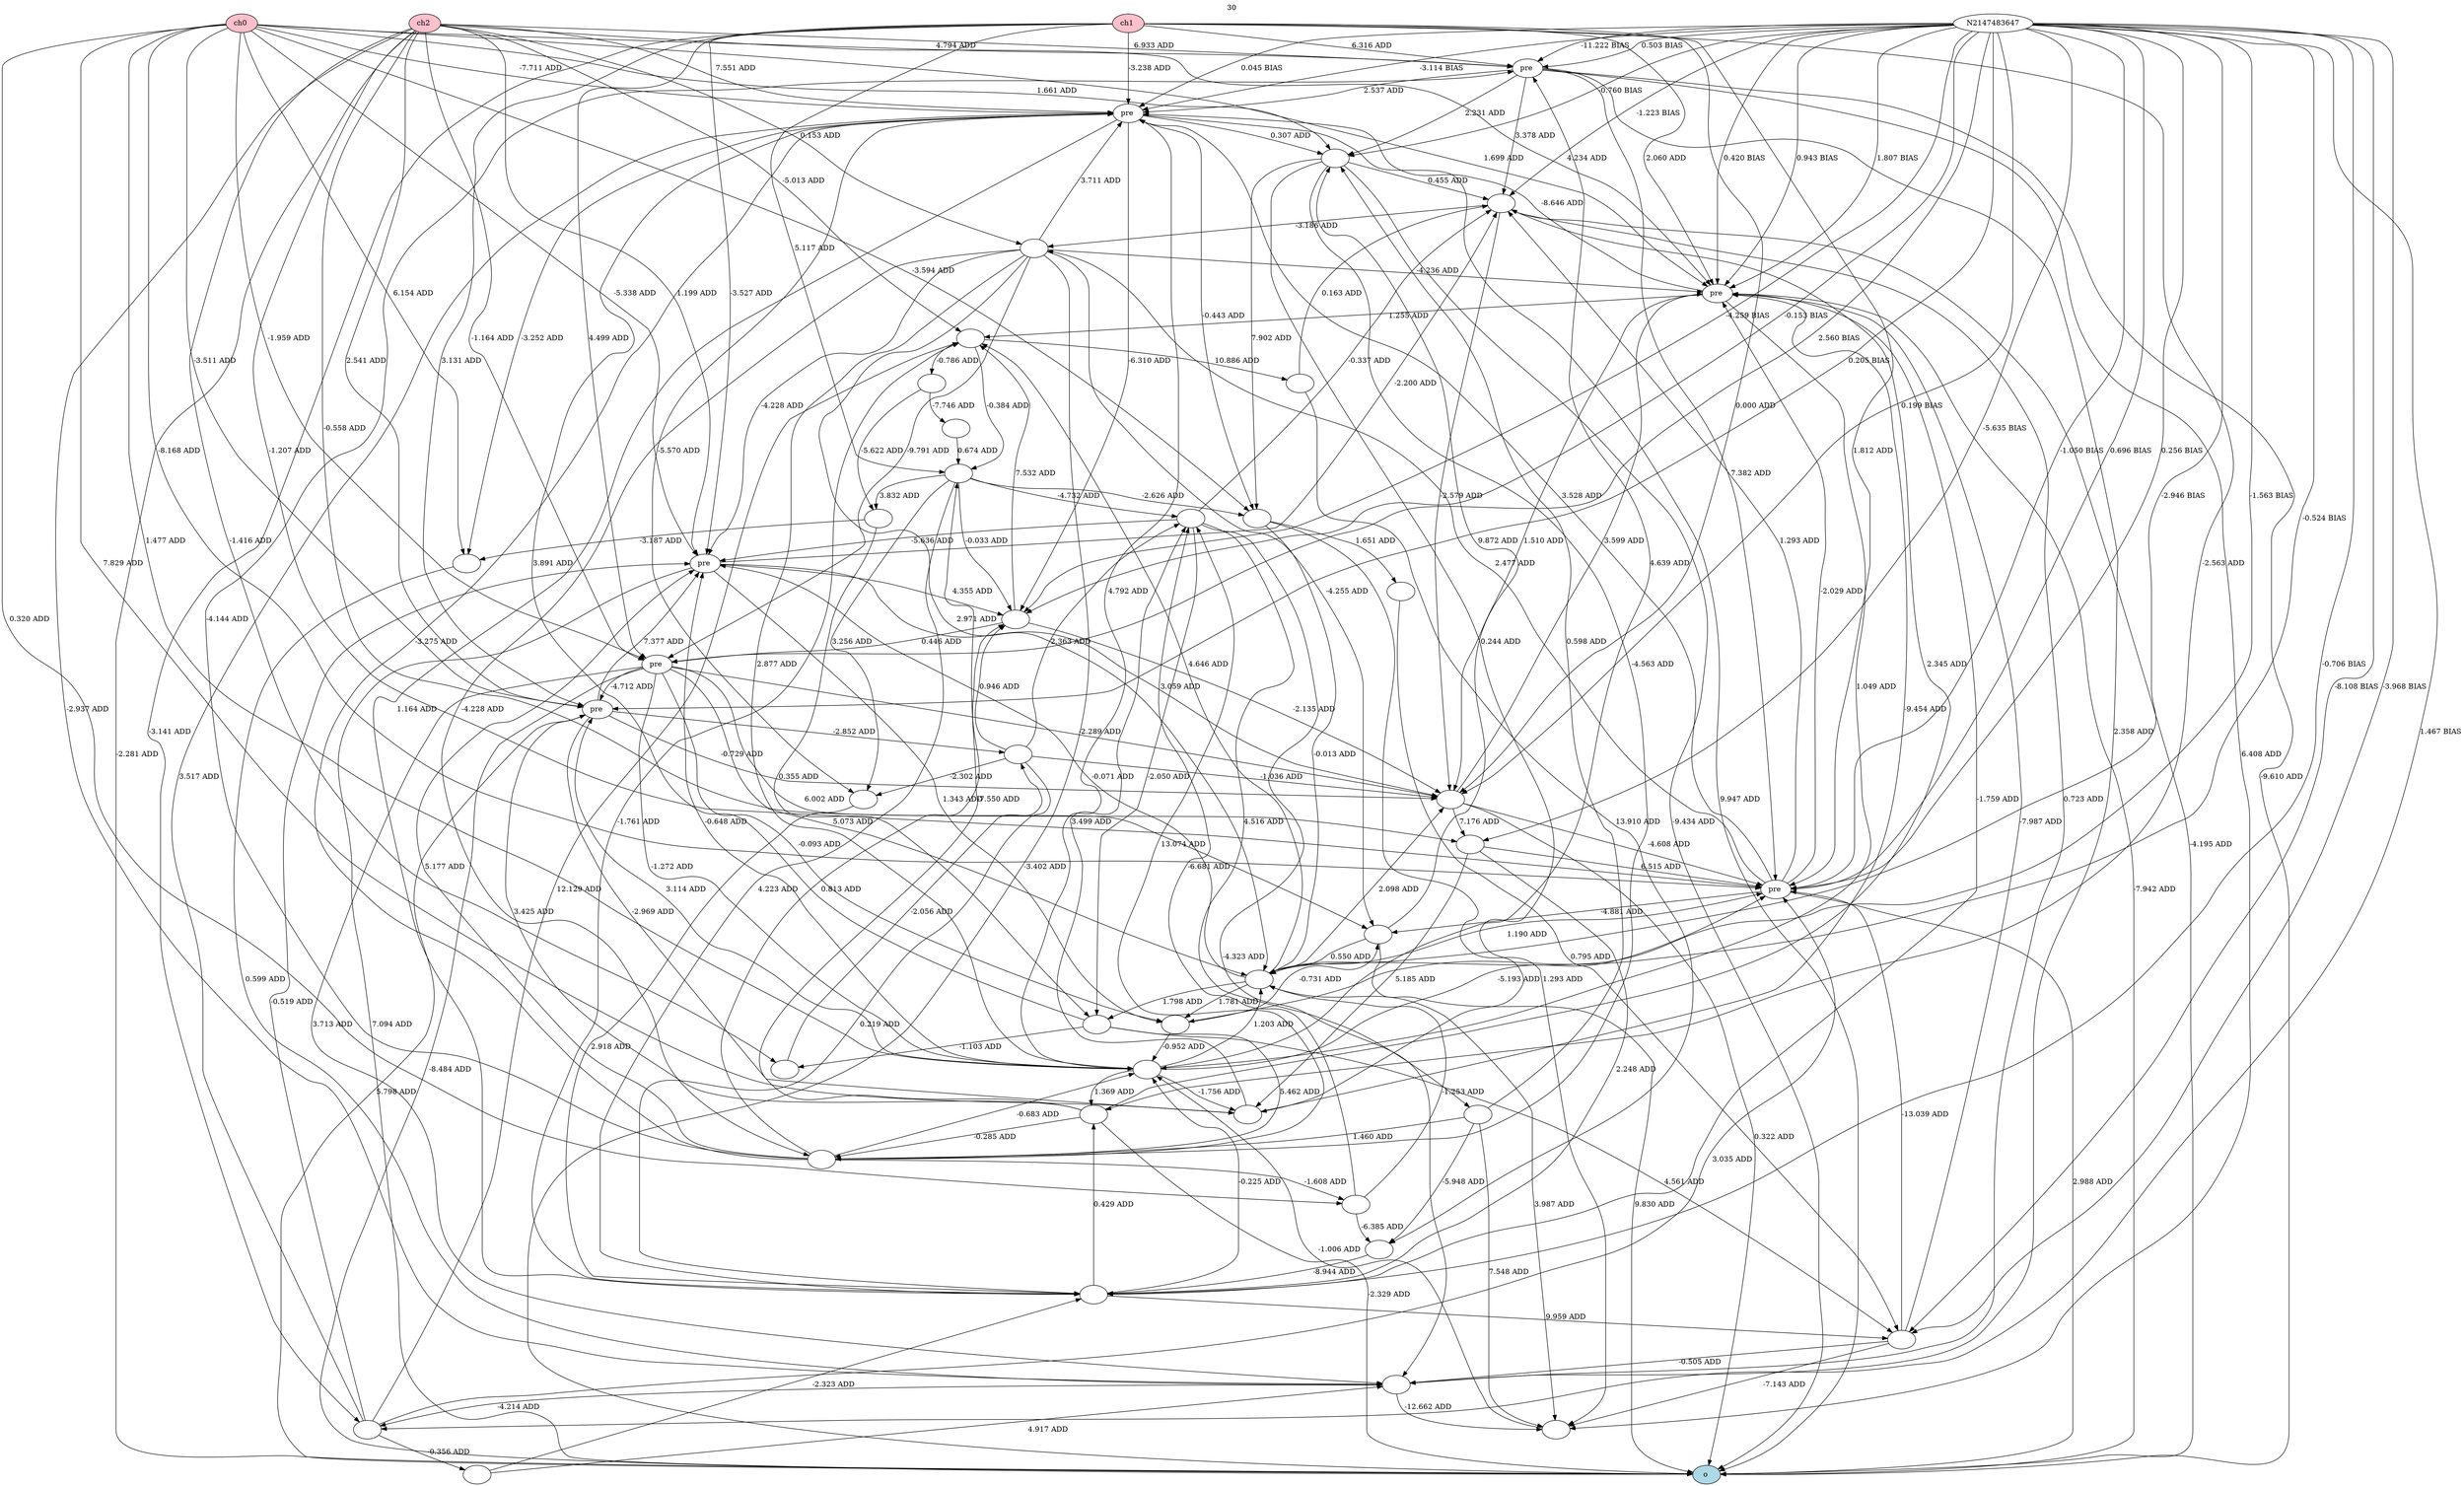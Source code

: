 digraph g {
graph [overlap="false"];
N251372 -> N251365 [label="4.794 ADD"];
N251372 -> N251366 [label="1.699 ADD"];
N251372 -> N251369 [label="-1.959 ADD"];
N251372 -> N251371 [label="-3.511 ADD"];
N251372 -> N251368 [label="-7.711 ADD"];
N251372 -> N251370 [label="-5.338 ADD"];
N251372 -> N251367 [label="-8.168 ADD"];
N251373 -> N251365 [label="6.933 ADD"];
N251373 -> N251366 [label="4.234 ADD"];
N251373 -> N251369 [label="-1.164 ADD"];
N251373 -> N251371 [label="2.541 ADD"];
N251373 -> N251368 [label="7.551 ADD"];
N251373 -> N251370 [label="1.199 ADD"];
N251373 -> N251367 [label="-1.207 ADD"];
N251374 -> N251365 [label="6.316 ADD"];
N251374 -> N251366 [label="2.060 ADD"];
N251374 -> N251369 [label="4.499 ADD"];
N251374 -> N251371 [label="3.131 ADD"];
N251374 -> N251368 [label="-3.238 ADD"];
N251374 -> N251370 [label="-3.527 ADD"];
N251374 -> N251367 [label="1.812 ADD"];
N251365 -> N251375 [label="-9.610 ADD"];
N251366 -> N251375 [label="-7.942 ADD"];
N251369 -> N251375 [label="-8.484 ADD"];
N251371 -> N251375 [label="5.798 ADD"];
N251368 -> N251375 [label="9.947 ADD"];
N251370 -> N251375 [label="7.094 ADD"];
N251367 -> N251375 [label="2.988 ADD"];
N251373 -> N251733 [label="0.153 ADD"];
N251733 -> N251369 [label="-9.791 ADD"];
N2147483647 -> N251368 [label="0.045 BIAS"];
N2147483647 -> N251367 [label="0.696 BIAS"];
N251371 -> N251370 [label="7.377 ADD"];
N251369 -> N257489 [label="-1.272 ADD"];
N257489 -> N251367 [label="-5.193 ADD"];
N251365 -> N251368 [label="2.537 ADD"];
N257489 -> N251371 [label="3.114 ADD"];
N251733 -> N251375 [label="-3.402 ADD"];
N251733 -> N251368 [label="3.711 ADD"];
N257489 -> N251368 [label="4.792 ADD"];
N2147483647 -> N251367 [label="0.256 BIAS"];
N251367 -> N251368 [label="3.528 ADD"];
N2147483647 -> N251366 [label="0.420 BIAS"];
N251733 -> N251370 [label="-4.228 ADD"];
N251365 -> N262876 [label="3.378 ADD"];
N262876 -> N251733 [label="-3.186 ADD"];
N251372 -> N257489 [label="1.477 ADD"];
N2147483647 -> N251369 [label="2.560 BIAS"];
N251367 -> N262876 [label="1.293 ADD"];
N251365 -> N263461 [label="2.231 ADD"];
N263461 -> N251375 [label="-9.434 ADD"];
N251733 -> N257489 [label="2.877 ADD"];
N251372 -> N263461 [label="1.661 ADD"];
N251367 -> N251366 [label="-2.029 ADD"];
N251373 -> N251375 [label="-2.281 ADD"];
N251370 -> N262876 [label="-2.200 ADD"];
N2147483647 -> N263461 [label="-0.760 BIAS"];
N251365 -> N251367 [label="7.382 ADD"];
N257489 -> N251365 [label="4.639 ADD"];
N251366 -> N274536 [label="1.510 ADD"];
N274536 -> N251366 [label="3.599 ADD"];
N257489 -> N274537 [label="1.203 ADD"];
N274537 -> N274536 [label="2.098 ADD"];
N257489 -> N275927 [label="-1.756 ADD"];
N275927 -> N251366 [label="-9.454 ADD"];
N251366 -> N251368 [label="-8.646 ADD"];
N2147483647 -> N251365 [label="-11.222 BIAS"];
N251374 -> N283268 [label="-2.563 ADD"];
N283268 -> N251371 [label="3.425 ADD"];
N283268 -> N262876 [label="2.345 ADD"];
N262876 -> N251375 [label="-4.195 ADD"];
N2147483647 -> N251367 [label="-1.050 BIAS"];
N251372 -> N275927 [label="7.829 ADD"];
N263461 -> N285281 [label="-4.563 ADD"];
N285281 -> N251365 [label="-4.144 ADD"];
N274537 -> N286215 [label="1.798 ADD"];
N286215 -> N285281 [label="5.462 ADD"];
N251369 -> N251371 [label="-4.712 ADD"];
N2147483647 -> N262876 [label="-1.223 BIAS"];
N2147483647 -> N274536 [label="0.199 BIAS"];
N262876 -> N274536 [label="-2.579 ADD"];
N285281 -> N257489 [label="-0.683 ADD"];
N286215 -> N251368 [label="3.891 ADD"];
N251733 -> N274537 [label="2.971 ADD"];
N251369 -> N274537 [label="5.073 ADD"];
N251374 -> N294664 [label="-3.141 ADD"];
N294664 -> N251367 [label="3.035 ADD"];
N251371 -> N275927 [label="-2.969 ADD"];
N251367 -> N251733 [label="2.477 ADD"];
N251369 -> N297882 [label="6.002 ADD"];
N297882 -> N251375 [label="9.830 ADD"];
N2147483647 -> N251371 [label="0.205 BIAS"];
N297882 -> N263461 [label="9.872 ADD"];
N294664 -> N251368 [label="3.517 ADD"];
N2147483647 -> N251366 [label="0.943 BIAS"];
N251733 -> N297882 [label="-4.255 ADD"];
N251374 -> N274536 [label="0.000 ADD"];
N2147483647 -> N274537 [label="-1.563 BIAS"];
N2147483647 -> N294664 [label="1.467 BIAS"];
N251733 -> N285281 [label="-4.228 ADD"];
N275927 -> N308046 [label="3.499 ADD"];
N308046 -> N286215 [label="-2.050 ADD"];
N283268 -> N251375 [label="-2.329 ADD"];
N274537 -> N251367 [label="1.190 ADD"];
N297882 -> N274537 [label="0.550 ADD"];
N251369 -> N317290 [label="3.713 ADD"];
N317290 -> N294664 [label="-4.214 ADD"];
N274537 -> N251370 [label="-0.071 ADD"];
N262876 -> N317290 [label="0.723 ADD"];
N308046 -> N262876 [label="-0.337 ADD"];
N283268 -> N320906 [label="-7.550 ADD"];
N320906 -> N308046 [label="-4.732 ADD"];
N2147483647 -> N251366 [label="1.807 BIAS"];
N251371 -> N329411 [label="-2.852 ADD"];
N329411 -> N308046 [label="2.363 ADD"];
N257489 -> N283268 [label="1.369 ADD"];
N2147483647 -> N274537 [label="-2.946 BIAS"];
N294664 -> N251370 [label="-0.519 ADD"];
N285281 -> N251370 [label="5.177 ADD"];
N283268 -> N285281 [label="-0.285 ADD"];
N317290 -> N332916 [label="-12.662 ADD"];
N332916 -> N257489 [label="-1.006 ADD"];
N308046 -> N317290 [label="-4.323 ADD"];
N329411 -> N333961 [label="0.219 ADD"];
N333961 -> N257489 [label="-0.225 ADD"];
N320906 -> N335676 [label="-2.626 ADD"];
N335676 -> N274537 [label="-0.013 ADD"];
N251365 -> N317290 [label="2.358 ADD"];
N285281 -> N335677 [label="-1.608 ADD"];
N335677 -> N308046 [label="-6.681 ADD"];
N251372 -> N335677 [label="0.320 ADD"];
N263461 -> N262876 [label="0.455 ADD"];
N274537 -> N338511 [label="1.781 ADD"];
N338511 -> N257489 [label="-0.952 ADD"];
N308046 -> N251370 [label="-5.636 ADD"];
N257489 -> N251370 [label="-0.648 ADD"];
N338511 -> N297882 [label="-0.731 ADD"];
N251368 -> N333961 [label="1.164 ADD"];
N251365 -> N332916 [label="6.408 ADD"];
N286215 -> N344613 [label="4.561 ADD"];
N344613 -> N251367 [label="-13.039 ADD"];
N329411 -> N347216 [label="0.946 ADD"];
N347216 -> N251369 [label="0.446 ADD"];
N251367 -> N297882 [label="-4.881 ADD"];
N335677 -> N274537 [label="-1.253 ADD"];
N251371 -> N274536 [label="-0.729 ADD"];
N251372 -> N335676 [label="-3.594 ADD"];
N251368 -> N347216 [label="-6.310 ADD"];
N320906 -> N333961 [label="4.223 ADD"];
N2147483647 -> N344613 [label="-3.968 BIAS"];
N263461 -> N335676 [label="7.902 ADD"];
N251374 -> N320906 [label="5.117 ADD"];
N251373 -> N362512 [label="-0.558 ADD"];
N362512 -> N251367 [label="6.515 ADD"];
N274536 -> N362512 [label="7.176 ADD"];
N2147483647 -> N333961 [label="-0.706 BIAS"];
N251368 -> N367033 [label="-3.252 ADD"];
N367033 -> N317290 [label="0.599 ADD"];
N2147483647 -> N362512 [label="-5.635 BIAS"];
N263461 -> N275927 [label="0.244 ADD"];
N344613 -> N251366 [label="-7.987 ADD"];
N362512 -> N333961 [label="2.248 ADD"];
N333961 -> N344613 [label="9.959 ADD"];
N294664 -> N376553 [label="-0.356 ADD"];
N376553 -> N333961 [label="-2.323 ADD"];
N251368 -> N263461 [label="0.307 ADD"];
N344613 -> N317290 [label="-0.505 ADD"];
N251373 -> N317290 [label="-2.937 ADD"];
N274536 -> N251367 [label="-4.608 ADD"];
N2147483647 -> N347216 [label="-0.153 BIAS"];
N376553 -> N317290 [label="4.917 ADD"];
N333961 -> N251366 [label="-1.759 ADD"];
N308046 -> N386455 [label="4.516 ADD"];
N386455 -> N285281 [label="1.460 ADD"];
N335676 -> N332916 [label="1.293 ADD"];
N2147483647 -> N338511 [label="-0.524 BIAS"];
N285281 -> N251368 [label="-3.275 ADD"];
N344613 -> N332916 [label="-7.143 ADD"];
N333961 -> N283268 [label="0.429 ADD"];
N335677 -> N398428 [label="-6.385 ADD"];
N398428 -> N333961 [label="-8.944 ADD"];
N251368 -> N398429 [label="-5.570 ADD"];
N398429 -> N333961 [label="2.918 ADD"];
N333961 -> N400552 [label="-1.761 ADD"];
N400552 -> N320906 [label="-0.384 ADD"];
N386455 -> N398428 [label="-5.948 ADD"];
N251366 -> N257489 [label="1.049 ADD"];
N347216 -> N400552 [label="7.532 ADD"];
N294664 -> N400552 [label="12.129 ADD"];
N2147483647 -> N347216 [label="-4.259 BIAS"];
N251370 -> N347216 [label="4.355 ADD"];
N329411 -> N398429 [label="-2.302 ADD"];
N251373 -> N400552 [label="-5.013 ADD"];
N251370 -> N338511 [label="1.343 ADD"];
N386455 -> N263461 [label="0.598 ADD"];
N320906 -> N347216 [label="-0.033 ADD"];
N2147483647 -> N251368 [label="-3.114 BIAS"];
N285281 -> N347216 [label="0.813 ADD"];
N320906 -> N422512 [label="3.832 ADD"];
N422512 -> N367033 [label="-3.187 ADD"];
N251368 -> N335676 [label="-0.443 ADD"];
N251369 -> N274536 [label="-2.289 ADD"];
N274537 -> N332916 [label="3.987 ADD"];
N251373 -> N431293 [label="-1.416 ADD"];
N431293 -> N329411 [label="-2.056 ADD"];
N251370 -> N274536 [label="3.059 ADD"];
N251733 -> N251366 [label="-4.236 ADD"];
N251369 -> N338511 [label="-0.093 ADD"];
N274537 -> N400552 [label="4.646 ADD"];
N400552 -> N483618 [label="-0.786 ADD"];
N483618 -> N422512 [label="-5.622 ADD"];
N329411 -> N274536 [label="-1.036 ADD"];
N2147483647 -> N251365 [label="0.503 BIAS"];
N400552 -> N485433 [label="10.886 ADD"];
N485433 -> N398428 [label="13.910 ADD"];
N485433 -> N262876 [label="0.163 ADD"];
N483618 -> N485434 [label="-7.746 ADD"];
N485434 -> N320906 [label="0.674 ADD"];
N2147483647 -> N344613 [label="-8.108 BIAS"];
N286215 -> N431293 [label="-1.103 ADD"];
N251366 -> N400552 [label="1.255 ADD"];
N335676 -> N489341 [label="1.651 ADD"];
N489341 -> N344613 [label="0.795 ADD"];
N320906 -> N398429 [label="3.256 ADD"];
N422512 -> N286215 [label="0.355 ADD"];
N347216 -> N274536 [label="-2.135 ADD"];
N285281 -> N308046 [label="13.074 ADD"];
N251372 -> N367033 [label="6.154 ADD"];
N362512 -> N275927 [label="5.185 ADD"];
N274536 -> N251375 [label="0.322 ADD"];
N386455 -> N332916 [label="7.548 ADD"];
N251365 [label="pre ",fillcolor="white",style="filled"];
N251366 [label="pre ",fillcolor="white",style="filled"];
N251367 [label="pre ",fillcolor="white",style="filled"];
N251368 [label="pre ",fillcolor="white",style="filled"];
N251369 [label="pre ",fillcolor="white",style="filled"];
N251370 [label="pre ",fillcolor="white",style="filled"];
N251371 [label="pre ",fillcolor="white",style="filled"];
N251372 [label="ch0 ",fillcolor="pink",style="filled"];
N251373 [label="ch2 ",fillcolor="pink",style="filled"];
N251374 [label="ch1 ",fillcolor="pink",style="filled"];
N251375 [label="o ",fillcolor="lightblue",style="filled"];
N251733 [label=" ",fillcolor="white",style="filled"];
N257489 [label=" ",fillcolor="white",style="filled"];
N262876 [label=" ",fillcolor="white",style="filled"];
N263461 [label=" ",fillcolor="white",style="filled"];
N274536 [label=" ",fillcolor="white",style="filled"];
N274537 [label=" ",fillcolor="white",style="filled"];
N275927 [label=" ",fillcolor="white",style="filled"];
N283268 [label=" ",fillcolor="white",style="filled"];
N285281 [label=" ",fillcolor="white",style="filled"];
N286215 [label=" ",fillcolor="white",style="filled"];
N294664 [label=" ",fillcolor="white",style="filled"];
N297882 [label=" ",fillcolor="white",style="filled"];
N308046 [label=" ",fillcolor="white",style="filled"];
N317290 [label=" ",fillcolor="white",style="filled"];
N320906 [label=" ",fillcolor="white",style="filled"];
N329411 [label=" ",fillcolor="white",style="filled"];
N332916 [label=" ",fillcolor="white",style="filled"];
N333961 [label=" ",fillcolor="white",style="filled"];
N335676 [label=" ",fillcolor="white",style="filled"];
N335677 [label=" ",fillcolor="white",style="filled"];
N338511 [label=" ",fillcolor="white",style="filled"];
N344613 [label=" ",fillcolor="white",style="filled"];
N347216 [label=" ",fillcolor="white",style="filled"];
N362512 [label=" ",fillcolor="white",style="filled"];
N367033 [label=" ",fillcolor="white",style="filled"];
N376553 [label=" ",fillcolor="white",style="filled"];
N386455 [label=" ",fillcolor="white",style="filled"];
N398428 [label=" ",fillcolor="white",style="filled"];
N398429 [label=" ",fillcolor="white",style="filled"];
N400552 [label=" ",fillcolor="white",style="filled"];
N422512 [label=" ",fillcolor="white",style="filled"];
N431293 [label=" ",fillcolor="white",style="filled"];
N483618 [label=" ",fillcolor="white",style="filled"];
N485433 [label=" ",fillcolor="white",style="filled"];
N485434 [label=" ",fillcolor="white",style="filled"];
N489341 [label=" ",fillcolor="white",style="filled"];
{rank=min; N251372; N251373; N251374; }
{rank=max; N251375; }
labelloc="t"
label="30"
}
